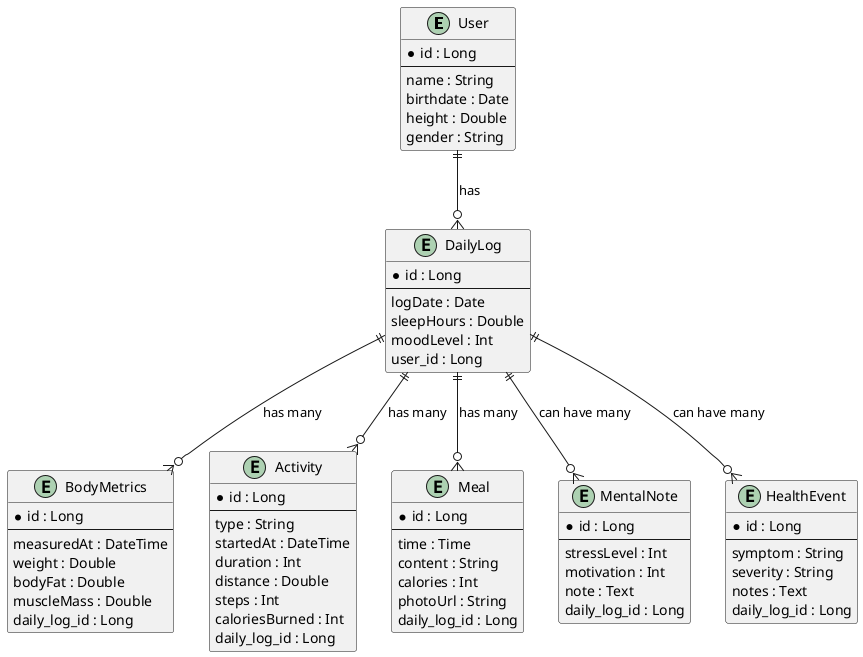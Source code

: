 @startuml

entity "User" as user {
  * id : Long
  --
  name : String
  birthdate : Date
  height : Double
  gender : String
}

entity "DailyLog" as log {
  * id : Long
  --
  logDate : Date
  sleepHours : Double
  moodLevel : Int
  user_id : Long
}

entity "BodyMetrics" as metrics {
  * id : Long
  --
  measuredAt : DateTime
  weight : Double
  bodyFat : Double
  muscleMass : Double
  daily_log_id : Long
}

entity "Activity" as activity {
  * id : Long
  --
  type : String
  startedAt : DateTime
  duration : Int
  distance : Double
  steps : Int
  caloriesBurned : Int
  daily_log_id : Long
}

entity "Meal" as meal {
  * id : Long
  --
  time : Time
  content : String
  calories : Int
  photoUrl : String
  daily_log_id : Long
}

entity "MentalNote" as mental {
  * id : Long
  --
  stressLevel : Int
  motivation : Int
  note : Text
  daily_log_id : Long
}

entity "HealthEvent" as health {
  * id : Long
  --
  symptom : String
  severity : String
  notes : Text
  daily_log_id : Long
}

' Relations
user ||--o{ log : "has"
log ||--o{ metrics : "has many"
log ||--o{ activity : "has many"
log ||--o{ meal : "has many"
log ||--o{ mental : "can have many"
log ||--o{ health : "can have many"

@enduml
